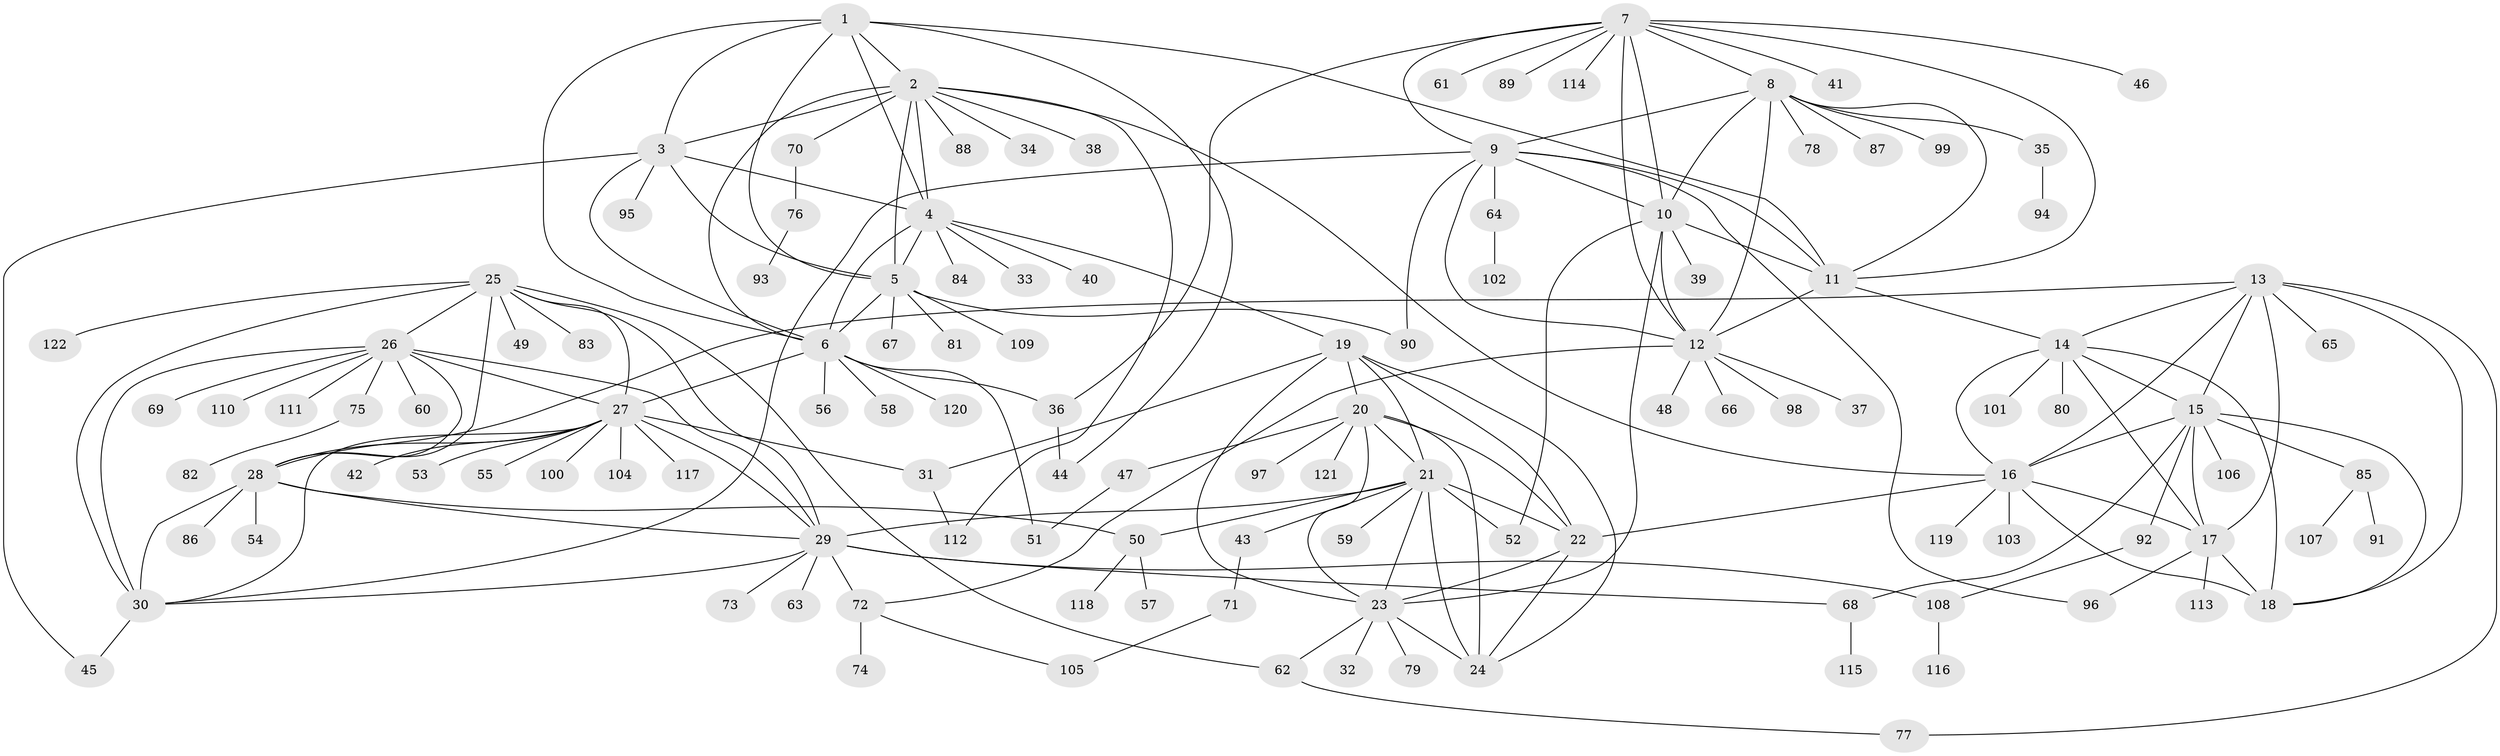 // coarse degree distribution, {12: 0.011764705882352941, 6: 0.058823529411764705, 8: 0.08235294117647059, 10: 0.011764705882352941, 7: 0.047058823529411764, 14: 0.011764705882352941, 9: 0.023529411764705882, 5: 0.023529411764705882, 4: 0.023529411764705882, 11: 0.011764705882352941, 1: 0.5411764705882353, 3: 0.03529411764705882, 2: 0.11764705882352941}
// Generated by graph-tools (version 1.1) at 2025/19/03/04/25 18:19:33]
// undirected, 122 vertices, 193 edges
graph export_dot {
graph [start="1"]
  node [color=gray90,style=filled];
  1;
  2;
  3;
  4;
  5;
  6;
  7;
  8;
  9;
  10;
  11;
  12;
  13;
  14;
  15;
  16;
  17;
  18;
  19;
  20;
  21;
  22;
  23;
  24;
  25;
  26;
  27;
  28;
  29;
  30;
  31;
  32;
  33;
  34;
  35;
  36;
  37;
  38;
  39;
  40;
  41;
  42;
  43;
  44;
  45;
  46;
  47;
  48;
  49;
  50;
  51;
  52;
  53;
  54;
  55;
  56;
  57;
  58;
  59;
  60;
  61;
  62;
  63;
  64;
  65;
  66;
  67;
  68;
  69;
  70;
  71;
  72;
  73;
  74;
  75;
  76;
  77;
  78;
  79;
  80;
  81;
  82;
  83;
  84;
  85;
  86;
  87;
  88;
  89;
  90;
  91;
  92;
  93;
  94;
  95;
  96;
  97;
  98;
  99;
  100;
  101;
  102;
  103;
  104;
  105;
  106;
  107;
  108;
  109;
  110;
  111;
  112;
  113;
  114;
  115;
  116;
  117;
  118;
  119;
  120;
  121;
  122;
  1 -- 2;
  1 -- 3;
  1 -- 4;
  1 -- 5;
  1 -- 6;
  1 -- 11;
  1 -- 44;
  2 -- 3;
  2 -- 4;
  2 -- 5;
  2 -- 6;
  2 -- 16;
  2 -- 34;
  2 -- 38;
  2 -- 70;
  2 -- 88;
  2 -- 112;
  3 -- 4;
  3 -- 5;
  3 -- 6;
  3 -- 45;
  3 -- 95;
  4 -- 5;
  4 -- 6;
  4 -- 19;
  4 -- 33;
  4 -- 40;
  4 -- 84;
  5 -- 6;
  5 -- 67;
  5 -- 81;
  5 -- 90;
  5 -- 109;
  6 -- 27;
  6 -- 36;
  6 -- 51;
  6 -- 56;
  6 -- 58;
  6 -- 120;
  7 -- 8;
  7 -- 9;
  7 -- 10;
  7 -- 11;
  7 -- 12;
  7 -- 36;
  7 -- 41;
  7 -- 46;
  7 -- 61;
  7 -- 89;
  7 -- 114;
  8 -- 9;
  8 -- 10;
  8 -- 11;
  8 -- 12;
  8 -- 35;
  8 -- 78;
  8 -- 87;
  8 -- 99;
  9 -- 10;
  9 -- 11;
  9 -- 12;
  9 -- 30;
  9 -- 64;
  9 -- 90;
  9 -- 96;
  10 -- 11;
  10 -- 12;
  10 -- 23;
  10 -- 39;
  10 -- 52;
  11 -- 12;
  11 -- 14;
  12 -- 37;
  12 -- 48;
  12 -- 66;
  12 -- 72;
  12 -- 98;
  13 -- 14;
  13 -- 15;
  13 -- 16;
  13 -- 17;
  13 -- 18;
  13 -- 28;
  13 -- 65;
  13 -- 77;
  14 -- 15;
  14 -- 16;
  14 -- 17;
  14 -- 18;
  14 -- 80;
  14 -- 101;
  15 -- 16;
  15 -- 17;
  15 -- 18;
  15 -- 68;
  15 -- 85;
  15 -- 92;
  15 -- 106;
  16 -- 17;
  16 -- 18;
  16 -- 22;
  16 -- 103;
  16 -- 119;
  17 -- 18;
  17 -- 96;
  17 -- 113;
  19 -- 20;
  19 -- 21;
  19 -- 22;
  19 -- 23;
  19 -- 24;
  19 -- 31;
  20 -- 21;
  20 -- 22;
  20 -- 23;
  20 -- 24;
  20 -- 47;
  20 -- 97;
  20 -- 121;
  21 -- 22;
  21 -- 23;
  21 -- 24;
  21 -- 29;
  21 -- 43;
  21 -- 50;
  21 -- 52;
  21 -- 59;
  22 -- 23;
  22 -- 24;
  23 -- 24;
  23 -- 32;
  23 -- 62;
  23 -- 79;
  25 -- 26;
  25 -- 27;
  25 -- 28;
  25 -- 29;
  25 -- 30;
  25 -- 49;
  25 -- 62;
  25 -- 83;
  25 -- 122;
  26 -- 27;
  26 -- 28;
  26 -- 29;
  26 -- 30;
  26 -- 60;
  26 -- 69;
  26 -- 75;
  26 -- 110;
  26 -- 111;
  27 -- 28;
  27 -- 29;
  27 -- 30;
  27 -- 31;
  27 -- 42;
  27 -- 53;
  27 -- 55;
  27 -- 100;
  27 -- 104;
  27 -- 117;
  28 -- 29;
  28 -- 30;
  28 -- 50;
  28 -- 54;
  28 -- 86;
  29 -- 30;
  29 -- 63;
  29 -- 68;
  29 -- 72;
  29 -- 73;
  29 -- 108;
  30 -- 45;
  31 -- 112;
  35 -- 94;
  36 -- 44;
  43 -- 71;
  47 -- 51;
  50 -- 57;
  50 -- 118;
  62 -- 77;
  64 -- 102;
  68 -- 115;
  70 -- 76;
  71 -- 105;
  72 -- 74;
  72 -- 105;
  75 -- 82;
  76 -- 93;
  85 -- 91;
  85 -- 107;
  92 -- 108;
  108 -- 116;
}
